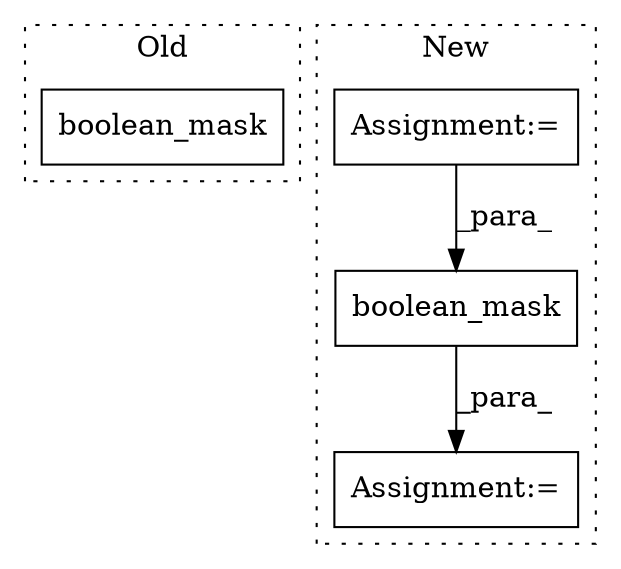 digraph G {
subgraph cluster0 {
1 [label="boolean_mask" a="32" s="5911,6065" l="13,1" shape="box"];
label = "Old";
style="dotted";
}
subgraph cluster1 {
2 [label="boolean_mask" a="32" s="5869,5907" l="13,1" shape="box"];
3 [label="Assignment:=" a="7" s="5857" l="1" shape="box"];
4 [label="Assignment:=" a="7" s="5713" l="1" shape="box"];
label = "New";
style="dotted";
}
2 -> 3 [label="_para_"];
4 -> 2 [label="_para_"];
}